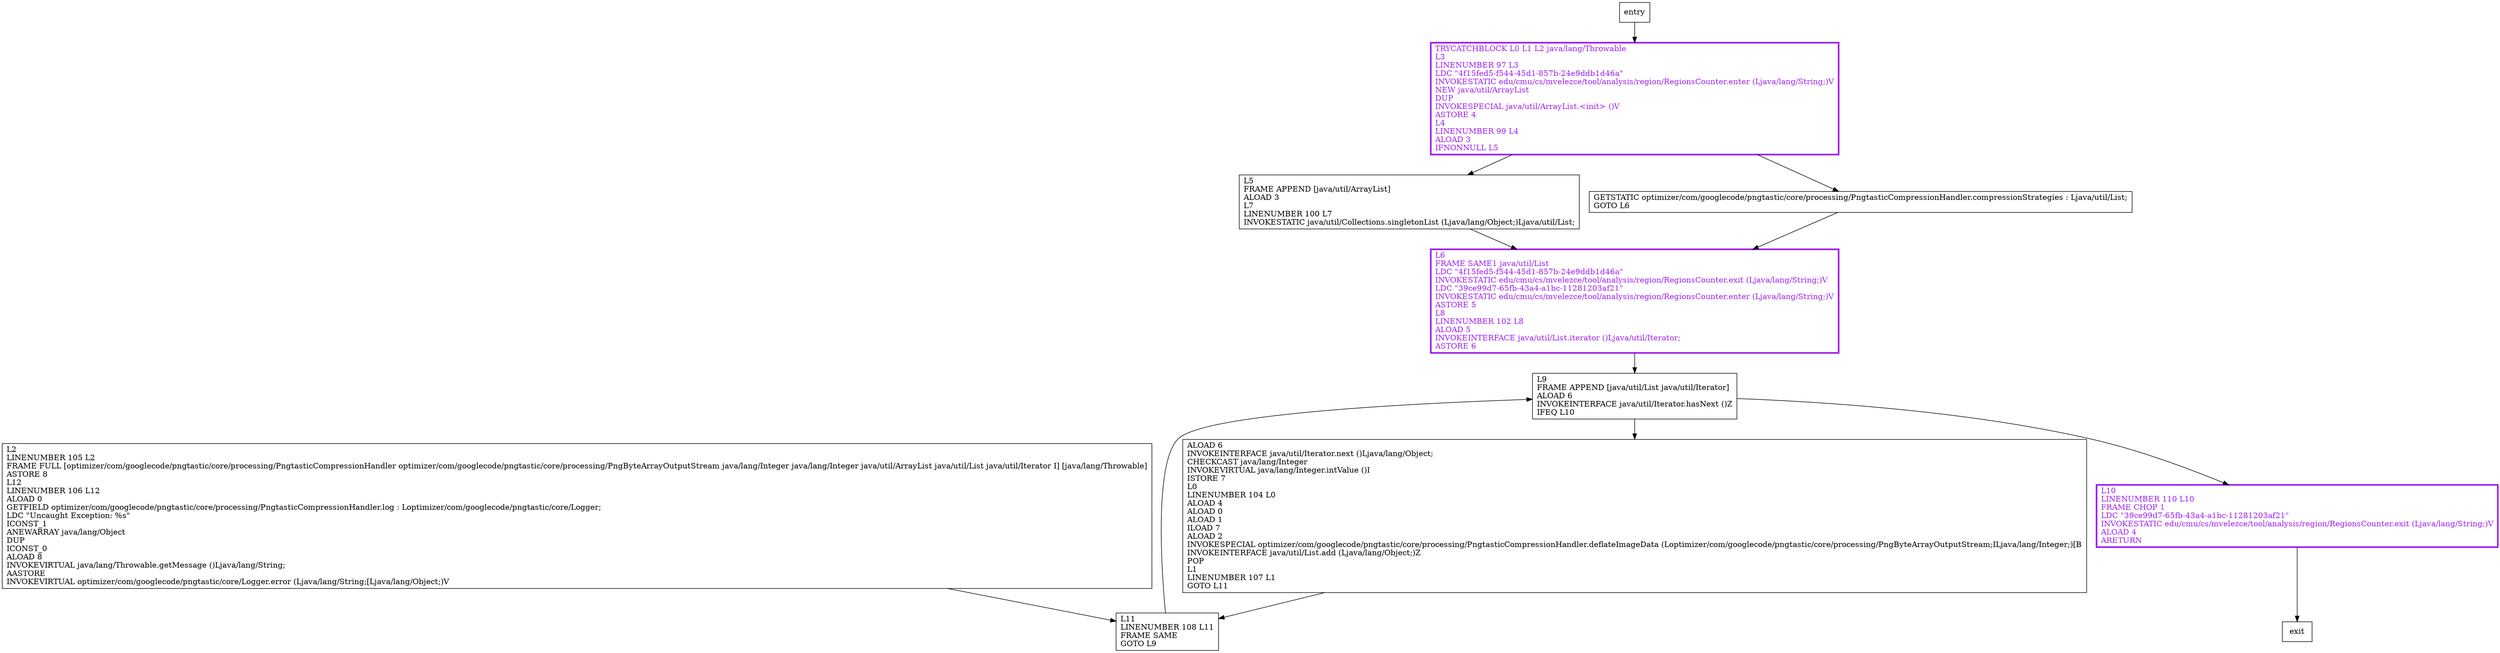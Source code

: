 digraph deflateImageDataSerially {
node [shape=record];
1641299509 [label="L5\lFRAME APPEND [java/util/ArrayList]\lALOAD 3\lL7\lLINENUMBER 100 L7\lINVOKESTATIC java/util/Collections.singletonList (Ljava/lang/Object;)Ljava/util/List;\l"];
2079998091 [label="L11\lLINENUMBER 108 L11\lFRAME SAME\lGOTO L9\l"];
1395714377 [label="TRYCATCHBLOCK L0 L1 L2 java/lang/Throwable\lL3\lLINENUMBER 97 L3\lLDC \"4f15fed5-f544-45d1-857b-24e9ddb1d46a\"\lINVOKESTATIC edu/cmu/cs/mvelezce/tool/analysis/region/RegionsCounter.enter (Ljava/lang/String;)V\lNEW java/util/ArrayList\lDUP\lINVOKESPECIAL java/util/ArrayList.\<init\> ()V\lASTORE 4\lL4\lLINENUMBER 99 L4\lALOAD 3\lIFNONNULL L5\l"];
787964767 [label="L10\lLINENUMBER 110 L10\lFRAME CHOP 1\lLDC \"39ce99d7-65fb-43a4-a1bc-11281203af21\"\lINVOKESTATIC edu/cmu/cs/mvelezce/tool/analysis/region/RegionsCounter.exit (Ljava/lang/String;)V\lALOAD 4\lARETURN\l"];
491849118 [label="GETSTATIC optimizer/com/googlecode/pngtastic/core/processing/PngtasticCompressionHandler.compressionStrategies : Ljava/util/List;\lGOTO L6\l"];
2052696060 [label="L6\lFRAME SAME1 java/util/List\lLDC \"4f15fed5-f544-45d1-857b-24e9ddb1d46a\"\lINVOKESTATIC edu/cmu/cs/mvelezce/tool/analysis/region/RegionsCounter.exit (Ljava/lang/String;)V\lLDC \"39ce99d7-65fb-43a4-a1bc-11281203af21\"\lINVOKESTATIC edu/cmu/cs/mvelezce/tool/analysis/region/RegionsCounter.enter (Ljava/lang/String;)V\lASTORE 5\lL8\lLINENUMBER 102 L8\lALOAD 5\lINVOKEINTERFACE java/util/List.iterator ()Ljava/util/Iterator;\lASTORE 6\l"];
1846727970 [label="ALOAD 6\lINVOKEINTERFACE java/util/Iterator.next ()Ljava/lang/Object;\lCHECKCAST java/lang/Integer\lINVOKEVIRTUAL java/lang/Integer.intValue ()I\lISTORE 7\lL0\lLINENUMBER 104 L0\lALOAD 4\lALOAD 0\lALOAD 1\lILOAD 7\lALOAD 2\lINVOKESPECIAL optimizer/com/googlecode/pngtastic/core/processing/PngtasticCompressionHandler.deflateImageData (Loptimizer/com/googlecode/pngtastic/core/processing/PngByteArrayOutputStream;ILjava/lang/Integer;)[B\lINVOKEINTERFACE java/util/List.add (Ljava/lang/Object;)Z\lPOP\lL1\lLINENUMBER 107 L1\lGOTO L11\l"];
1286303311 [label="L2\lLINENUMBER 105 L2\lFRAME FULL [optimizer/com/googlecode/pngtastic/core/processing/PngtasticCompressionHandler optimizer/com/googlecode/pngtastic/core/processing/PngByteArrayOutputStream java/lang/Integer java/lang/Integer java/util/ArrayList java/util/List java/util/Iterator I] [java/lang/Throwable]\lASTORE 8\lL12\lLINENUMBER 106 L12\lALOAD 0\lGETFIELD optimizer/com/googlecode/pngtastic/core/processing/PngtasticCompressionHandler.log : Loptimizer/com/googlecode/pngtastic/core/Logger;\lLDC \"Uncaught Exception: %s\"\lICONST_1\lANEWARRAY java/lang/Object\lDUP\lICONST_0\lALOAD 8\lINVOKEVIRTUAL java/lang/Throwable.getMessage ()Ljava/lang/String;\lAASTORE\lINVOKEVIRTUAL optimizer/com/googlecode/pngtastic/core/Logger.error (Ljava/lang/String;[Ljava/lang/Object;)V\l"];
1507004702 [label="L9\lFRAME APPEND [java/util/List java/util/Iterator]\lALOAD 6\lINVOKEINTERFACE java/util/Iterator.hasNext ()Z\lIFEQ L10\l"];
entry;
exit;
entry -> 1395714377;
1641299509 -> 2052696060;
2079998091 -> 1507004702;
1395714377 -> 1641299509;
1395714377 -> 491849118;
787964767 -> exit;
491849118 -> 2052696060;
2052696060 -> 1507004702;
1846727970 -> 2079998091;
1286303311 -> 2079998091;
1507004702 -> 787964767;
1507004702 -> 1846727970;
1395714377[fontcolor="purple", penwidth=3, color="purple"];
787964767[fontcolor="purple", penwidth=3, color="purple"];
2052696060[fontcolor="purple", penwidth=3, color="purple"];
}
